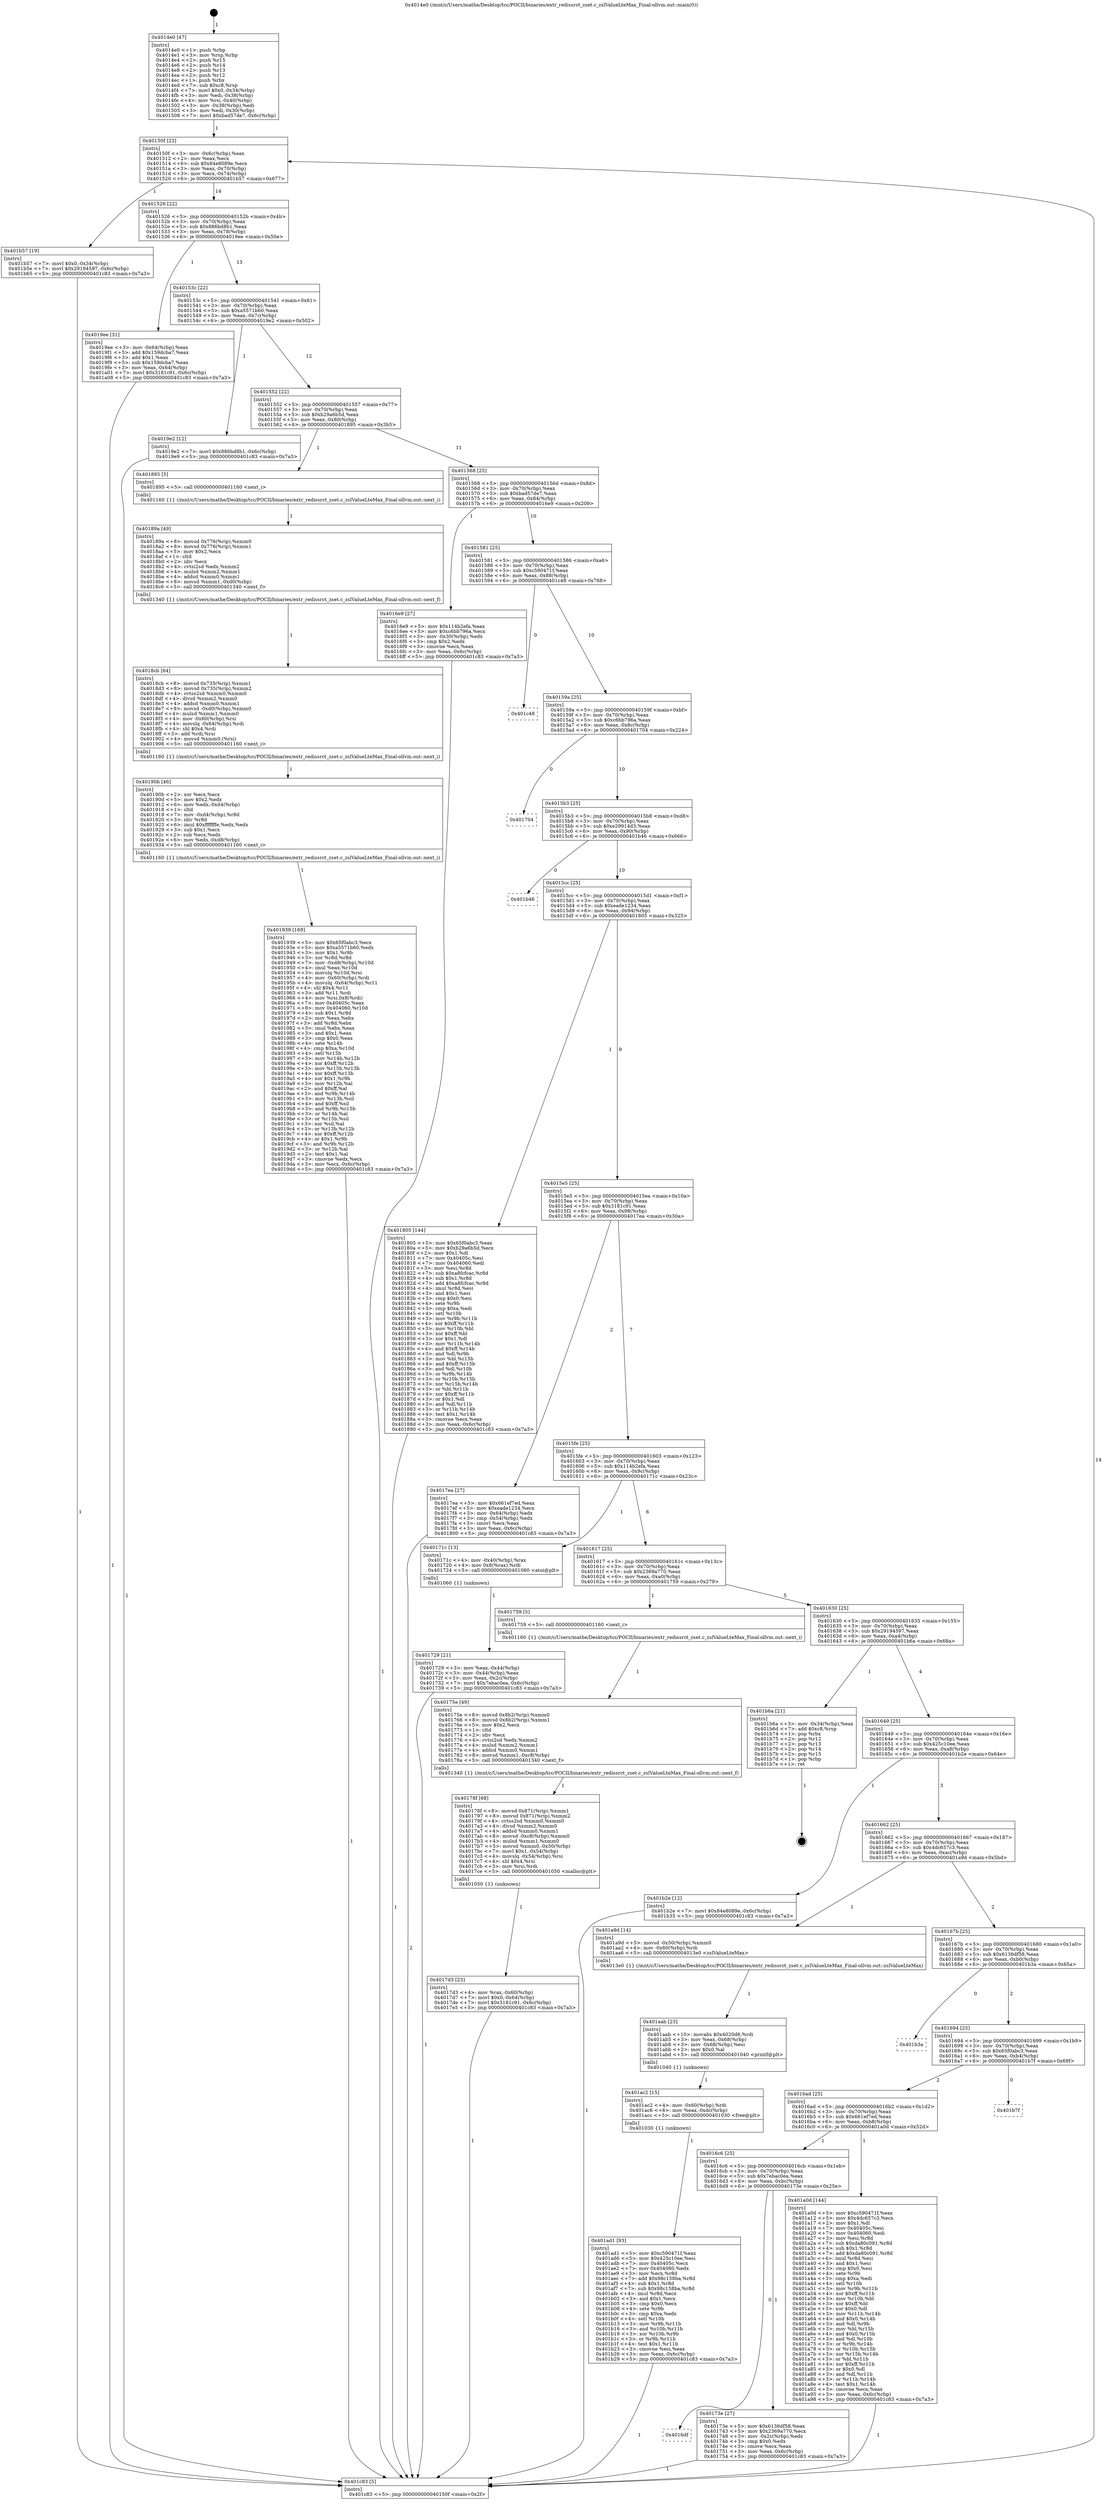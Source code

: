 digraph "0x4014e0" {
  label = "0x4014e0 (/mnt/c/Users/mathe/Desktop/tcc/POCII/binaries/extr_redissrct_zset.c_zslValueLteMax_Final-ollvm.out::main(0))"
  labelloc = "t"
  node[shape=record]

  Entry [label="",width=0.3,height=0.3,shape=circle,fillcolor=black,style=filled]
  "0x40150f" [label="{
     0x40150f [23]\l
     | [instrs]\l
     &nbsp;&nbsp;0x40150f \<+3\>: mov -0x6c(%rbp),%eax\l
     &nbsp;&nbsp;0x401512 \<+2\>: mov %eax,%ecx\l
     &nbsp;&nbsp;0x401514 \<+6\>: sub $0x84e8089e,%ecx\l
     &nbsp;&nbsp;0x40151a \<+3\>: mov %eax,-0x70(%rbp)\l
     &nbsp;&nbsp;0x40151d \<+3\>: mov %ecx,-0x74(%rbp)\l
     &nbsp;&nbsp;0x401520 \<+6\>: je 0000000000401b57 \<main+0x677\>\l
  }"]
  "0x401b57" [label="{
     0x401b57 [19]\l
     | [instrs]\l
     &nbsp;&nbsp;0x401b57 \<+7\>: movl $0x0,-0x34(%rbp)\l
     &nbsp;&nbsp;0x401b5e \<+7\>: movl $0x29194597,-0x6c(%rbp)\l
     &nbsp;&nbsp;0x401b65 \<+5\>: jmp 0000000000401c83 \<main+0x7a3\>\l
  }"]
  "0x401526" [label="{
     0x401526 [22]\l
     | [instrs]\l
     &nbsp;&nbsp;0x401526 \<+5\>: jmp 000000000040152b \<main+0x4b\>\l
     &nbsp;&nbsp;0x40152b \<+3\>: mov -0x70(%rbp),%eax\l
     &nbsp;&nbsp;0x40152e \<+5\>: sub $0x886bd8b1,%eax\l
     &nbsp;&nbsp;0x401533 \<+3\>: mov %eax,-0x78(%rbp)\l
     &nbsp;&nbsp;0x401536 \<+6\>: je 00000000004019ee \<main+0x50e\>\l
  }"]
  Exit [label="",width=0.3,height=0.3,shape=circle,fillcolor=black,style=filled,peripheries=2]
  "0x4019ee" [label="{
     0x4019ee [31]\l
     | [instrs]\l
     &nbsp;&nbsp;0x4019ee \<+3\>: mov -0x64(%rbp),%eax\l
     &nbsp;&nbsp;0x4019f1 \<+5\>: add $0x159dcba7,%eax\l
     &nbsp;&nbsp;0x4019f6 \<+3\>: add $0x1,%eax\l
     &nbsp;&nbsp;0x4019f9 \<+5\>: sub $0x159dcba7,%eax\l
     &nbsp;&nbsp;0x4019fe \<+3\>: mov %eax,-0x64(%rbp)\l
     &nbsp;&nbsp;0x401a01 \<+7\>: movl $0x3181c91,-0x6c(%rbp)\l
     &nbsp;&nbsp;0x401a08 \<+5\>: jmp 0000000000401c83 \<main+0x7a3\>\l
  }"]
  "0x40153c" [label="{
     0x40153c [22]\l
     | [instrs]\l
     &nbsp;&nbsp;0x40153c \<+5\>: jmp 0000000000401541 \<main+0x61\>\l
     &nbsp;&nbsp;0x401541 \<+3\>: mov -0x70(%rbp),%eax\l
     &nbsp;&nbsp;0x401544 \<+5\>: sub $0xa5571b60,%eax\l
     &nbsp;&nbsp;0x401549 \<+3\>: mov %eax,-0x7c(%rbp)\l
     &nbsp;&nbsp;0x40154c \<+6\>: je 00000000004019e2 \<main+0x502\>\l
  }"]
  "0x401ad1" [label="{
     0x401ad1 [93]\l
     | [instrs]\l
     &nbsp;&nbsp;0x401ad1 \<+5\>: mov $0xc590471f,%eax\l
     &nbsp;&nbsp;0x401ad6 \<+5\>: mov $0x425c10ee,%esi\l
     &nbsp;&nbsp;0x401adb \<+7\>: mov 0x40405c,%ecx\l
     &nbsp;&nbsp;0x401ae2 \<+7\>: mov 0x404060,%edx\l
     &nbsp;&nbsp;0x401ae9 \<+3\>: mov %ecx,%r8d\l
     &nbsp;&nbsp;0x401aec \<+7\>: add $0x98c158ba,%r8d\l
     &nbsp;&nbsp;0x401af3 \<+4\>: sub $0x1,%r8d\l
     &nbsp;&nbsp;0x401af7 \<+7\>: sub $0x98c158ba,%r8d\l
     &nbsp;&nbsp;0x401afe \<+4\>: imul %r8d,%ecx\l
     &nbsp;&nbsp;0x401b02 \<+3\>: and $0x1,%ecx\l
     &nbsp;&nbsp;0x401b05 \<+3\>: cmp $0x0,%ecx\l
     &nbsp;&nbsp;0x401b08 \<+4\>: sete %r9b\l
     &nbsp;&nbsp;0x401b0c \<+3\>: cmp $0xa,%edx\l
     &nbsp;&nbsp;0x401b0f \<+4\>: setl %r10b\l
     &nbsp;&nbsp;0x401b13 \<+3\>: mov %r9b,%r11b\l
     &nbsp;&nbsp;0x401b16 \<+3\>: and %r10b,%r11b\l
     &nbsp;&nbsp;0x401b19 \<+3\>: xor %r10b,%r9b\l
     &nbsp;&nbsp;0x401b1c \<+3\>: or %r9b,%r11b\l
     &nbsp;&nbsp;0x401b1f \<+4\>: test $0x1,%r11b\l
     &nbsp;&nbsp;0x401b23 \<+3\>: cmovne %esi,%eax\l
     &nbsp;&nbsp;0x401b26 \<+3\>: mov %eax,-0x6c(%rbp)\l
     &nbsp;&nbsp;0x401b29 \<+5\>: jmp 0000000000401c83 \<main+0x7a3\>\l
  }"]
  "0x4019e2" [label="{
     0x4019e2 [12]\l
     | [instrs]\l
     &nbsp;&nbsp;0x4019e2 \<+7\>: movl $0x886bd8b1,-0x6c(%rbp)\l
     &nbsp;&nbsp;0x4019e9 \<+5\>: jmp 0000000000401c83 \<main+0x7a3\>\l
  }"]
  "0x401552" [label="{
     0x401552 [22]\l
     | [instrs]\l
     &nbsp;&nbsp;0x401552 \<+5\>: jmp 0000000000401557 \<main+0x77\>\l
     &nbsp;&nbsp;0x401557 \<+3\>: mov -0x70(%rbp),%eax\l
     &nbsp;&nbsp;0x40155a \<+5\>: sub $0xb29a6b5d,%eax\l
     &nbsp;&nbsp;0x40155f \<+3\>: mov %eax,-0x80(%rbp)\l
     &nbsp;&nbsp;0x401562 \<+6\>: je 0000000000401895 \<main+0x3b5\>\l
  }"]
  "0x401ac2" [label="{
     0x401ac2 [15]\l
     | [instrs]\l
     &nbsp;&nbsp;0x401ac2 \<+4\>: mov -0x60(%rbp),%rdi\l
     &nbsp;&nbsp;0x401ac6 \<+6\>: mov %eax,-0xdc(%rbp)\l
     &nbsp;&nbsp;0x401acc \<+5\>: call 0000000000401030 \<free@plt\>\l
     | [calls]\l
     &nbsp;&nbsp;0x401030 \{1\} (unknown)\l
  }"]
  "0x401895" [label="{
     0x401895 [5]\l
     | [instrs]\l
     &nbsp;&nbsp;0x401895 \<+5\>: call 0000000000401160 \<next_i\>\l
     | [calls]\l
     &nbsp;&nbsp;0x401160 \{1\} (/mnt/c/Users/mathe/Desktop/tcc/POCII/binaries/extr_redissrct_zset.c_zslValueLteMax_Final-ollvm.out::next_i)\l
  }"]
  "0x401568" [label="{
     0x401568 [25]\l
     | [instrs]\l
     &nbsp;&nbsp;0x401568 \<+5\>: jmp 000000000040156d \<main+0x8d\>\l
     &nbsp;&nbsp;0x40156d \<+3\>: mov -0x70(%rbp),%eax\l
     &nbsp;&nbsp;0x401570 \<+5\>: sub $0xbad57de7,%eax\l
     &nbsp;&nbsp;0x401575 \<+6\>: mov %eax,-0x84(%rbp)\l
     &nbsp;&nbsp;0x40157b \<+6\>: je 00000000004016e9 \<main+0x209\>\l
  }"]
  "0x401aab" [label="{
     0x401aab [23]\l
     | [instrs]\l
     &nbsp;&nbsp;0x401aab \<+10\>: movabs $0x4020d6,%rdi\l
     &nbsp;&nbsp;0x401ab5 \<+3\>: mov %eax,-0x68(%rbp)\l
     &nbsp;&nbsp;0x401ab8 \<+3\>: mov -0x68(%rbp),%esi\l
     &nbsp;&nbsp;0x401abb \<+2\>: mov $0x0,%al\l
     &nbsp;&nbsp;0x401abd \<+5\>: call 0000000000401040 \<printf@plt\>\l
     | [calls]\l
     &nbsp;&nbsp;0x401040 \{1\} (unknown)\l
  }"]
  "0x4016e9" [label="{
     0x4016e9 [27]\l
     | [instrs]\l
     &nbsp;&nbsp;0x4016e9 \<+5\>: mov $0x114b2efa,%eax\l
     &nbsp;&nbsp;0x4016ee \<+5\>: mov $0xc6bb796a,%ecx\l
     &nbsp;&nbsp;0x4016f3 \<+3\>: mov -0x30(%rbp),%edx\l
     &nbsp;&nbsp;0x4016f6 \<+3\>: cmp $0x2,%edx\l
     &nbsp;&nbsp;0x4016f9 \<+3\>: cmovne %ecx,%eax\l
     &nbsp;&nbsp;0x4016fc \<+3\>: mov %eax,-0x6c(%rbp)\l
     &nbsp;&nbsp;0x4016ff \<+5\>: jmp 0000000000401c83 \<main+0x7a3\>\l
  }"]
  "0x401581" [label="{
     0x401581 [25]\l
     | [instrs]\l
     &nbsp;&nbsp;0x401581 \<+5\>: jmp 0000000000401586 \<main+0xa6\>\l
     &nbsp;&nbsp;0x401586 \<+3\>: mov -0x70(%rbp),%eax\l
     &nbsp;&nbsp;0x401589 \<+5\>: sub $0xc590471f,%eax\l
     &nbsp;&nbsp;0x40158e \<+6\>: mov %eax,-0x88(%rbp)\l
     &nbsp;&nbsp;0x401594 \<+6\>: je 0000000000401c48 \<main+0x768\>\l
  }"]
  "0x401c83" [label="{
     0x401c83 [5]\l
     | [instrs]\l
     &nbsp;&nbsp;0x401c83 \<+5\>: jmp 000000000040150f \<main+0x2f\>\l
  }"]
  "0x4014e0" [label="{
     0x4014e0 [47]\l
     | [instrs]\l
     &nbsp;&nbsp;0x4014e0 \<+1\>: push %rbp\l
     &nbsp;&nbsp;0x4014e1 \<+3\>: mov %rsp,%rbp\l
     &nbsp;&nbsp;0x4014e4 \<+2\>: push %r15\l
     &nbsp;&nbsp;0x4014e6 \<+2\>: push %r14\l
     &nbsp;&nbsp;0x4014e8 \<+2\>: push %r13\l
     &nbsp;&nbsp;0x4014ea \<+2\>: push %r12\l
     &nbsp;&nbsp;0x4014ec \<+1\>: push %rbx\l
     &nbsp;&nbsp;0x4014ed \<+7\>: sub $0xc8,%rsp\l
     &nbsp;&nbsp;0x4014f4 \<+7\>: movl $0x0,-0x34(%rbp)\l
     &nbsp;&nbsp;0x4014fb \<+3\>: mov %edi,-0x38(%rbp)\l
     &nbsp;&nbsp;0x4014fe \<+4\>: mov %rsi,-0x40(%rbp)\l
     &nbsp;&nbsp;0x401502 \<+3\>: mov -0x38(%rbp),%edi\l
     &nbsp;&nbsp;0x401505 \<+3\>: mov %edi,-0x30(%rbp)\l
     &nbsp;&nbsp;0x401508 \<+7\>: movl $0xbad57de7,-0x6c(%rbp)\l
  }"]
  "0x401939" [label="{
     0x401939 [169]\l
     | [instrs]\l
     &nbsp;&nbsp;0x401939 \<+5\>: mov $0x65f0abc3,%ecx\l
     &nbsp;&nbsp;0x40193e \<+5\>: mov $0xa5571b60,%edx\l
     &nbsp;&nbsp;0x401943 \<+3\>: mov $0x1,%r9b\l
     &nbsp;&nbsp;0x401946 \<+3\>: xor %r8d,%r8d\l
     &nbsp;&nbsp;0x401949 \<+7\>: mov -0xd8(%rbp),%r10d\l
     &nbsp;&nbsp;0x401950 \<+4\>: imul %eax,%r10d\l
     &nbsp;&nbsp;0x401954 \<+3\>: movslq %r10d,%rsi\l
     &nbsp;&nbsp;0x401957 \<+4\>: mov -0x60(%rbp),%rdi\l
     &nbsp;&nbsp;0x40195b \<+4\>: movslq -0x64(%rbp),%r11\l
     &nbsp;&nbsp;0x40195f \<+4\>: shl $0x4,%r11\l
     &nbsp;&nbsp;0x401963 \<+3\>: add %r11,%rdi\l
     &nbsp;&nbsp;0x401966 \<+4\>: mov %rsi,0x8(%rdi)\l
     &nbsp;&nbsp;0x40196a \<+7\>: mov 0x40405c,%eax\l
     &nbsp;&nbsp;0x401971 \<+8\>: mov 0x404060,%r10d\l
     &nbsp;&nbsp;0x401979 \<+4\>: sub $0x1,%r8d\l
     &nbsp;&nbsp;0x40197d \<+2\>: mov %eax,%ebx\l
     &nbsp;&nbsp;0x40197f \<+3\>: add %r8d,%ebx\l
     &nbsp;&nbsp;0x401982 \<+3\>: imul %ebx,%eax\l
     &nbsp;&nbsp;0x401985 \<+3\>: and $0x1,%eax\l
     &nbsp;&nbsp;0x401988 \<+3\>: cmp $0x0,%eax\l
     &nbsp;&nbsp;0x40198b \<+4\>: sete %r14b\l
     &nbsp;&nbsp;0x40198f \<+4\>: cmp $0xa,%r10d\l
     &nbsp;&nbsp;0x401993 \<+4\>: setl %r15b\l
     &nbsp;&nbsp;0x401997 \<+3\>: mov %r14b,%r12b\l
     &nbsp;&nbsp;0x40199a \<+4\>: xor $0xff,%r12b\l
     &nbsp;&nbsp;0x40199e \<+3\>: mov %r15b,%r13b\l
     &nbsp;&nbsp;0x4019a1 \<+4\>: xor $0xff,%r13b\l
     &nbsp;&nbsp;0x4019a5 \<+4\>: xor $0x1,%r9b\l
     &nbsp;&nbsp;0x4019a9 \<+3\>: mov %r12b,%al\l
     &nbsp;&nbsp;0x4019ac \<+2\>: and $0xff,%al\l
     &nbsp;&nbsp;0x4019ae \<+3\>: and %r9b,%r14b\l
     &nbsp;&nbsp;0x4019b1 \<+3\>: mov %r13b,%sil\l
     &nbsp;&nbsp;0x4019b4 \<+4\>: and $0xff,%sil\l
     &nbsp;&nbsp;0x4019b8 \<+3\>: and %r9b,%r15b\l
     &nbsp;&nbsp;0x4019bb \<+3\>: or %r14b,%al\l
     &nbsp;&nbsp;0x4019be \<+3\>: or %r15b,%sil\l
     &nbsp;&nbsp;0x4019c1 \<+3\>: xor %sil,%al\l
     &nbsp;&nbsp;0x4019c4 \<+3\>: or %r13b,%r12b\l
     &nbsp;&nbsp;0x4019c7 \<+4\>: xor $0xff,%r12b\l
     &nbsp;&nbsp;0x4019cb \<+4\>: or $0x1,%r9b\l
     &nbsp;&nbsp;0x4019cf \<+3\>: and %r9b,%r12b\l
     &nbsp;&nbsp;0x4019d2 \<+3\>: or %r12b,%al\l
     &nbsp;&nbsp;0x4019d5 \<+2\>: test $0x1,%al\l
     &nbsp;&nbsp;0x4019d7 \<+3\>: cmovne %edx,%ecx\l
     &nbsp;&nbsp;0x4019da \<+3\>: mov %ecx,-0x6c(%rbp)\l
     &nbsp;&nbsp;0x4019dd \<+5\>: jmp 0000000000401c83 \<main+0x7a3\>\l
  }"]
  "0x401c48" [label="{
     0x401c48\l
  }", style=dashed]
  "0x40159a" [label="{
     0x40159a [25]\l
     | [instrs]\l
     &nbsp;&nbsp;0x40159a \<+5\>: jmp 000000000040159f \<main+0xbf\>\l
     &nbsp;&nbsp;0x40159f \<+3\>: mov -0x70(%rbp),%eax\l
     &nbsp;&nbsp;0x4015a2 \<+5\>: sub $0xc6bb796a,%eax\l
     &nbsp;&nbsp;0x4015a7 \<+6\>: mov %eax,-0x8c(%rbp)\l
     &nbsp;&nbsp;0x4015ad \<+6\>: je 0000000000401704 \<main+0x224\>\l
  }"]
  "0x40190b" [label="{
     0x40190b [46]\l
     | [instrs]\l
     &nbsp;&nbsp;0x40190b \<+2\>: xor %ecx,%ecx\l
     &nbsp;&nbsp;0x40190d \<+5\>: mov $0x2,%edx\l
     &nbsp;&nbsp;0x401912 \<+6\>: mov %edx,-0xd4(%rbp)\l
     &nbsp;&nbsp;0x401918 \<+1\>: cltd\l
     &nbsp;&nbsp;0x401919 \<+7\>: mov -0xd4(%rbp),%r8d\l
     &nbsp;&nbsp;0x401920 \<+3\>: idiv %r8d\l
     &nbsp;&nbsp;0x401923 \<+6\>: imul $0xfffffffe,%edx,%edx\l
     &nbsp;&nbsp;0x401929 \<+3\>: sub $0x1,%ecx\l
     &nbsp;&nbsp;0x40192c \<+2\>: sub %ecx,%edx\l
     &nbsp;&nbsp;0x40192e \<+6\>: mov %edx,-0xd8(%rbp)\l
     &nbsp;&nbsp;0x401934 \<+5\>: call 0000000000401160 \<next_i\>\l
     | [calls]\l
     &nbsp;&nbsp;0x401160 \{1\} (/mnt/c/Users/mathe/Desktop/tcc/POCII/binaries/extr_redissrct_zset.c_zslValueLteMax_Final-ollvm.out::next_i)\l
  }"]
  "0x401704" [label="{
     0x401704\l
  }", style=dashed]
  "0x4015b3" [label="{
     0x4015b3 [25]\l
     | [instrs]\l
     &nbsp;&nbsp;0x4015b3 \<+5\>: jmp 00000000004015b8 \<main+0xd8\>\l
     &nbsp;&nbsp;0x4015b8 \<+3\>: mov -0x70(%rbp),%eax\l
     &nbsp;&nbsp;0x4015bb \<+5\>: sub $0xe29914d3,%eax\l
     &nbsp;&nbsp;0x4015c0 \<+6\>: mov %eax,-0x90(%rbp)\l
     &nbsp;&nbsp;0x4015c6 \<+6\>: je 0000000000401b46 \<main+0x666\>\l
  }"]
  "0x4018cb" [label="{
     0x4018cb [64]\l
     | [instrs]\l
     &nbsp;&nbsp;0x4018cb \<+8\>: movsd 0x735(%rip),%xmm1\l
     &nbsp;&nbsp;0x4018d3 \<+8\>: movsd 0x735(%rip),%xmm2\l
     &nbsp;&nbsp;0x4018db \<+4\>: cvtss2sd %xmm0,%xmm0\l
     &nbsp;&nbsp;0x4018df \<+4\>: divsd %xmm2,%xmm0\l
     &nbsp;&nbsp;0x4018e3 \<+4\>: addsd %xmm0,%xmm1\l
     &nbsp;&nbsp;0x4018e7 \<+8\>: movsd -0xd0(%rbp),%xmm0\l
     &nbsp;&nbsp;0x4018ef \<+4\>: mulsd %xmm1,%xmm0\l
     &nbsp;&nbsp;0x4018f3 \<+4\>: mov -0x60(%rbp),%rsi\l
     &nbsp;&nbsp;0x4018f7 \<+4\>: movslq -0x64(%rbp),%rdi\l
     &nbsp;&nbsp;0x4018fb \<+4\>: shl $0x4,%rdi\l
     &nbsp;&nbsp;0x4018ff \<+3\>: add %rdi,%rsi\l
     &nbsp;&nbsp;0x401902 \<+4\>: movsd %xmm0,(%rsi)\l
     &nbsp;&nbsp;0x401906 \<+5\>: call 0000000000401160 \<next_i\>\l
     | [calls]\l
     &nbsp;&nbsp;0x401160 \{1\} (/mnt/c/Users/mathe/Desktop/tcc/POCII/binaries/extr_redissrct_zset.c_zslValueLteMax_Final-ollvm.out::next_i)\l
  }"]
  "0x401b46" [label="{
     0x401b46\l
  }", style=dashed]
  "0x4015cc" [label="{
     0x4015cc [25]\l
     | [instrs]\l
     &nbsp;&nbsp;0x4015cc \<+5\>: jmp 00000000004015d1 \<main+0xf1\>\l
     &nbsp;&nbsp;0x4015d1 \<+3\>: mov -0x70(%rbp),%eax\l
     &nbsp;&nbsp;0x4015d4 \<+5\>: sub $0xeade1234,%eax\l
     &nbsp;&nbsp;0x4015d9 \<+6\>: mov %eax,-0x94(%rbp)\l
     &nbsp;&nbsp;0x4015df \<+6\>: je 0000000000401805 \<main+0x325\>\l
  }"]
  "0x40189a" [label="{
     0x40189a [49]\l
     | [instrs]\l
     &nbsp;&nbsp;0x40189a \<+8\>: movsd 0x776(%rip),%xmm0\l
     &nbsp;&nbsp;0x4018a2 \<+8\>: movsd 0x776(%rip),%xmm1\l
     &nbsp;&nbsp;0x4018aa \<+5\>: mov $0x2,%ecx\l
     &nbsp;&nbsp;0x4018af \<+1\>: cltd\l
     &nbsp;&nbsp;0x4018b0 \<+2\>: idiv %ecx\l
     &nbsp;&nbsp;0x4018b2 \<+4\>: cvtsi2sd %edx,%xmm2\l
     &nbsp;&nbsp;0x4018b6 \<+4\>: mulsd %xmm2,%xmm1\l
     &nbsp;&nbsp;0x4018ba \<+4\>: addsd %xmm0,%xmm1\l
     &nbsp;&nbsp;0x4018be \<+8\>: movsd %xmm1,-0xd0(%rbp)\l
     &nbsp;&nbsp;0x4018c6 \<+5\>: call 0000000000401340 \<next_f\>\l
     | [calls]\l
     &nbsp;&nbsp;0x401340 \{1\} (/mnt/c/Users/mathe/Desktop/tcc/POCII/binaries/extr_redissrct_zset.c_zslValueLteMax_Final-ollvm.out::next_f)\l
  }"]
  "0x401805" [label="{
     0x401805 [144]\l
     | [instrs]\l
     &nbsp;&nbsp;0x401805 \<+5\>: mov $0x65f0abc3,%eax\l
     &nbsp;&nbsp;0x40180a \<+5\>: mov $0xb29a6b5d,%ecx\l
     &nbsp;&nbsp;0x40180f \<+2\>: mov $0x1,%dl\l
     &nbsp;&nbsp;0x401811 \<+7\>: mov 0x40405c,%esi\l
     &nbsp;&nbsp;0x401818 \<+7\>: mov 0x404060,%edi\l
     &nbsp;&nbsp;0x40181f \<+3\>: mov %esi,%r8d\l
     &nbsp;&nbsp;0x401822 \<+7\>: sub $0xa8fcfcac,%r8d\l
     &nbsp;&nbsp;0x401829 \<+4\>: sub $0x1,%r8d\l
     &nbsp;&nbsp;0x40182d \<+7\>: add $0xa8fcfcac,%r8d\l
     &nbsp;&nbsp;0x401834 \<+4\>: imul %r8d,%esi\l
     &nbsp;&nbsp;0x401838 \<+3\>: and $0x1,%esi\l
     &nbsp;&nbsp;0x40183b \<+3\>: cmp $0x0,%esi\l
     &nbsp;&nbsp;0x40183e \<+4\>: sete %r9b\l
     &nbsp;&nbsp;0x401842 \<+3\>: cmp $0xa,%edi\l
     &nbsp;&nbsp;0x401845 \<+4\>: setl %r10b\l
     &nbsp;&nbsp;0x401849 \<+3\>: mov %r9b,%r11b\l
     &nbsp;&nbsp;0x40184c \<+4\>: xor $0xff,%r11b\l
     &nbsp;&nbsp;0x401850 \<+3\>: mov %r10b,%bl\l
     &nbsp;&nbsp;0x401853 \<+3\>: xor $0xff,%bl\l
     &nbsp;&nbsp;0x401856 \<+3\>: xor $0x1,%dl\l
     &nbsp;&nbsp;0x401859 \<+3\>: mov %r11b,%r14b\l
     &nbsp;&nbsp;0x40185c \<+4\>: and $0xff,%r14b\l
     &nbsp;&nbsp;0x401860 \<+3\>: and %dl,%r9b\l
     &nbsp;&nbsp;0x401863 \<+3\>: mov %bl,%r15b\l
     &nbsp;&nbsp;0x401866 \<+4\>: and $0xff,%r15b\l
     &nbsp;&nbsp;0x40186a \<+3\>: and %dl,%r10b\l
     &nbsp;&nbsp;0x40186d \<+3\>: or %r9b,%r14b\l
     &nbsp;&nbsp;0x401870 \<+3\>: or %r10b,%r15b\l
     &nbsp;&nbsp;0x401873 \<+3\>: xor %r15b,%r14b\l
     &nbsp;&nbsp;0x401876 \<+3\>: or %bl,%r11b\l
     &nbsp;&nbsp;0x401879 \<+4\>: xor $0xff,%r11b\l
     &nbsp;&nbsp;0x40187d \<+3\>: or $0x1,%dl\l
     &nbsp;&nbsp;0x401880 \<+3\>: and %dl,%r11b\l
     &nbsp;&nbsp;0x401883 \<+3\>: or %r11b,%r14b\l
     &nbsp;&nbsp;0x401886 \<+4\>: test $0x1,%r14b\l
     &nbsp;&nbsp;0x40188a \<+3\>: cmovne %ecx,%eax\l
     &nbsp;&nbsp;0x40188d \<+3\>: mov %eax,-0x6c(%rbp)\l
     &nbsp;&nbsp;0x401890 \<+5\>: jmp 0000000000401c83 \<main+0x7a3\>\l
  }"]
  "0x4015e5" [label="{
     0x4015e5 [25]\l
     | [instrs]\l
     &nbsp;&nbsp;0x4015e5 \<+5\>: jmp 00000000004015ea \<main+0x10a\>\l
     &nbsp;&nbsp;0x4015ea \<+3\>: mov -0x70(%rbp),%eax\l
     &nbsp;&nbsp;0x4015ed \<+5\>: sub $0x3181c91,%eax\l
     &nbsp;&nbsp;0x4015f2 \<+6\>: mov %eax,-0x98(%rbp)\l
     &nbsp;&nbsp;0x4015f8 \<+6\>: je 00000000004017ea \<main+0x30a\>\l
  }"]
  "0x4017d3" [label="{
     0x4017d3 [23]\l
     | [instrs]\l
     &nbsp;&nbsp;0x4017d3 \<+4\>: mov %rax,-0x60(%rbp)\l
     &nbsp;&nbsp;0x4017d7 \<+7\>: movl $0x0,-0x64(%rbp)\l
     &nbsp;&nbsp;0x4017de \<+7\>: movl $0x3181c91,-0x6c(%rbp)\l
     &nbsp;&nbsp;0x4017e5 \<+5\>: jmp 0000000000401c83 \<main+0x7a3\>\l
  }"]
  "0x4017ea" [label="{
     0x4017ea [27]\l
     | [instrs]\l
     &nbsp;&nbsp;0x4017ea \<+5\>: mov $0x661ef7ed,%eax\l
     &nbsp;&nbsp;0x4017ef \<+5\>: mov $0xeade1234,%ecx\l
     &nbsp;&nbsp;0x4017f4 \<+3\>: mov -0x64(%rbp),%edx\l
     &nbsp;&nbsp;0x4017f7 \<+3\>: cmp -0x54(%rbp),%edx\l
     &nbsp;&nbsp;0x4017fa \<+3\>: cmovl %ecx,%eax\l
     &nbsp;&nbsp;0x4017fd \<+3\>: mov %eax,-0x6c(%rbp)\l
     &nbsp;&nbsp;0x401800 \<+5\>: jmp 0000000000401c83 \<main+0x7a3\>\l
  }"]
  "0x4015fe" [label="{
     0x4015fe [25]\l
     | [instrs]\l
     &nbsp;&nbsp;0x4015fe \<+5\>: jmp 0000000000401603 \<main+0x123\>\l
     &nbsp;&nbsp;0x401603 \<+3\>: mov -0x70(%rbp),%eax\l
     &nbsp;&nbsp;0x401606 \<+5\>: sub $0x114b2efa,%eax\l
     &nbsp;&nbsp;0x40160b \<+6\>: mov %eax,-0x9c(%rbp)\l
     &nbsp;&nbsp;0x401611 \<+6\>: je 000000000040171c \<main+0x23c\>\l
  }"]
  "0x40178f" [label="{
     0x40178f [68]\l
     | [instrs]\l
     &nbsp;&nbsp;0x40178f \<+8\>: movsd 0x871(%rip),%xmm1\l
     &nbsp;&nbsp;0x401797 \<+8\>: movsd 0x871(%rip),%xmm2\l
     &nbsp;&nbsp;0x40179f \<+4\>: cvtss2sd %xmm0,%xmm0\l
     &nbsp;&nbsp;0x4017a3 \<+4\>: divsd %xmm2,%xmm0\l
     &nbsp;&nbsp;0x4017a7 \<+4\>: addsd %xmm0,%xmm1\l
     &nbsp;&nbsp;0x4017ab \<+8\>: movsd -0xc8(%rbp),%xmm0\l
     &nbsp;&nbsp;0x4017b3 \<+4\>: mulsd %xmm1,%xmm0\l
     &nbsp;&nbsp;0x4017b7 \<+5\>: movsd %xmm0,-0x50(%rbp)\l
     &nbsp;&nbsp;0x4017bc \<+7\>: movl $0x1,-0x54(%rbp)\l
     &nbsp;&nbsp;0x4017c3 \<+4\>: movslq -0x54(%rbp),%rsi\l
     &nbsp;&nbsp;0x4017c7 \<+4\>: shl $0x4,%rsi\l
     &nbsp;&nbsp;0x4017cb \<+3\>: mov %rsi,%rdi\l
     &nbsp;&nbsp;0x4017ce \<+5\>: call 0000000000401050 \<malloc@plt\>\l
     | [calls]\l
     &nbsp;&nbsp;0x401050 \{1\} (unknown)\l
  }"]
  "0x40171c" [label="{
     0x40171c [13]\l
     | [instrs]\l
     &nbsp;&nbsp;0x40171c \<+4\>: mov -0x40(%rbp),%rax\l
     &nbsp;&nbsp;0x401720 \<+4\>: mov 0x8(%rax),%rdi\l
     &nbsp;&nbsp;0x401724 \<+5\>: call 0000000000401060 \<atoi@plt\>\l
     | [calls]\l
     &nbsp;&nbsp;0x401060 \{1\} (unknown)\l
  }"]
  "0x401617" [label="{
     0x401617 [25]\l
     | [instrs]\l
     &nbsp;&nbsp;0x401617 \<+5\>: jmp 000000000040161c \<main+0x13c\>\l
     &nbsp;&nbsp;0x40161c \<+3\>: mov -0x70(%rbp),%eax\l
     &nbsp;&nbsp;0x40161f \<+5\>: sub $0x2369a770,%eax\l
     &nbsp;&nbsp;0x401624 \<+6\>: mov %eax,-0xa0(%rbp)\l
     &nbsp;&nbsp;0x40162a \<+6\>: je 0000000000401759 \<main+0x279\>\l
  }"]
  "0x401729" [label="{
     0x401729 [21]\l
     | [instrs]\l
     &nbsp;&nbsp;0x401729 \<+3\>: mov %eax,-0x44(%rbp)\l
     &nbsp;&nbsp;0x40172c \<+3\>: mov -0x44(%rbp),%eax\l
     &nbsp;&nbsp;0x40172f \<+3\>: mov %eax,-0x2c(%rbp)\l
     &nbsp;&nbsp;0x401732 \<+7\>: movl $0x7ebac0ea,-0x6c(%rbp)\l
     &nbsp;&nbsp;0x401739 \<+5\>: jmp 0000000000401c83 \<main+0x7a3\>\l
  }"]
  "0x40175e" [label="{
     0x40175e [49]\l
     | [instrs]\l
     &nbsp;&nbsp;0x40175e \<+8\>: movsd 0x8b2(%rip),%xmm0\l
     &nbsp;&nbsp;0x401766 \<+8\>: movsd 0x8b2(%rip),%xmm1\l
     &nbsp;&nbsp;0x40176e \<+5\>: mov $0x2,%ecx\l
     &nbsp;&nbsp;0x401773 \<+1\>: cltd\l
     &nbsp;&nbsp;0x401774 \<+2\>: idiv %ecx\l
     &nbsp;&nbsp;0x401776 \<+4\>: cvtsi2sd %edx,%xmm2\l
     &nbsp;&nbsp;0x40177a \<+4\>: mulsd %xmm2,%xmm1\l
     &nbsp;&nbsp;0x40177e \<+4\>: addsd %xmm0,%xmm1\l
     &nbsp;&nbsp;0x401782 \<+8\>: movsd %xmm1,-0xc8(%rbp)\l
     &nbsp;&nbsp;0x40178a \<+5\>: call 0000000000401340 \<next_f\>\l
     | [calls]\l
     &nbsp;&nbsp;0x401340 \{1\} (/mnt/c/Users/mathe/Desktop/tcc/POCII/binaries/extr_redissrct_zset.c_zslValueLteMax_Final-ollvm.out::next_f)\l
  }"]
  "0x401759" [label="{
     0x401759 [5]\l
     | [instrs]\l
     &nbsp;&nbsp;0x401759 \<+5\>: call 0000000000401160 \<next_i\>\l
     | [calls]\l
     &nbsp;&nbsp;0x401160 \{1\} (/mnt/c/Users/mathe/Desktop/tcc/POCII/binaries/extr_redissrct_zset.c_zslValueLteMax_Final-ollvm.out::next_i)\l
  }"]
  "0x401630" [label="{
     0x401630 [25]\l
     | [instrs]\l
     &nbsp;&nbsp;0x401630 \<+5\>: jmp 0000000000401635 \<main+0x155\>\l
     &nbsp;&nbsp;0x401635 \<+3\>: mov -0x70(%rbp),%eax\l
     &nbsp;&nbsp;0x401638 \<+5\>: sub $0x29194597,%eax\l
     &nbsp;&nbsp;0x40163d \<+6\>: mov %eax,-0xa4(%rbp)\l
     &nbsp;&nbsp;0x401643 \<+6\>: je 0000000000401b6a \<main+0x68a\>\l
  }"]
  "0x4016df" [label="{
     0x4016df\l
  }", style=dashed]
  "0x401b6a" [label="{
     0x401b6a [21]\l
     | [instrs]\l
     &nbsp;&nbsp;0x401b6a \<+3\>: mov -0x34(%rbp),%eax\l
     &nbsp;&nbsp;0x401b6d \<+7\>: add $0xc8,%rsp\l
     &nbsp;&nbsp;0x401b74 \<+1\>: pop %rbx\l
     &nbsp;&nbsp;0x401b75 \<+2\>: pop %r12\l
     &nbsp;&nbsp;0x401b77 \<+2\>: pop %r13\l
     &nbsp;&nbsp;0x401b79 \<+2\>: pop %r14\l
     &nbsp;&nbsp;0x401b7b \<+2\>: pop %r15\l
     &nbsp;&nbsp;0x401b7d \<+1\>: pop %rbp\l
     &nbsp;&nbsp;0x401b7e \<+1\>: ret\l
  }"]
  "0x401649" [label="{
     0x401649 [25]\l
     | [instrs]\l
     &nbsp;&nbsp;0x401649 \<+5\>: jmp 000000000040164e \<main+0x16e\>\l
     &nbsp;&nbsp;0x40164e \<+3\>: mov -0x70(%rbp),%eax\l
     &nbsp;&nbsp;0x401651 \<+5\>: sub $0x425c10ee,%eax\l
     &nbsp;&nbsp;0x401656 \<+6\>: mov %eax,-0xa8(%rbp)\l
     &nbsp;&nbsp;0x40165c \<+6\>: je 0000000000401b2e \<main+0x64e\>\l
  }"]
  "0x40173e" [label="{
     0x40173e [27]\l
     | [instrs]\l
     &nbsp;&nbsp;0x40173e \<+5\>: mov $0x6136df58,%eax\l
     &nbsp;&nbsp;0x401743 \<+5\>: mov $0x2369a770,%ecx\l
     &nbsp;&nbsp;0x401748 \<+3\>: mov -0x2c(%rbp),%edx\l
     &nbsp;&nbsp;0x40174b \<+3\>: cmp $0x0,%edx\l
     &nbsp;&nbsp;0x40174e \<+3\>: cmove %ecx,%eax\l
     &nbsp;&nbsp;0x401751 \<+3\>: mov %eax,-0x6c(%rbp)\l
     &nbsp;&nbsp;0x401754 \<+5\>: jmp 0000000000401c83 \<main+0x7a3\>\l
  }"]
  "0x401b2e" [label="{
     0x401b2e [12]\l
     | [instrs]\l
     &nbsp;&nbsp;0x401b2e \<+7\>: movl $0x84e8089e,-0x6c(%rbp)\l
     &nbsp;&nbsp;0x401b35 \<+5\>: jmp 0000000000401c83 \<main+0x7a3\>\l
  }"]
  "0x401662" [label="{
     0x401662 [25]\l
     | [instrs]\l
     &nbsp;&nbsp;0x401662 \<+5\>: jmp 0000000000401667 \<main+0x187\>\l
     &nbsp;&nbsp;0x401667 \<+3\>: mov -0x70(%rbp),%eax\l
     &nbsp;&nbsp;0x40166a \<+5\>: sub $0x4dc657c3,%eax\l
     &nbsp;&nbsp;0x40166f \<+6\>: mov %eax,-0xac(%rbp)\l
     &nbsp;&nbsp;0x401675 \<+6\>: je 0000000000401a9d \<main+0x5bd\>\l
  }"]
  "0x4016c6" [label="{
     0x4016c6 [25]\l
     | [instrs]\l
     &nbsp;&nbsp;0x4016c6 \<+5\>: jmp 00000000004016cb \<main+0x1eb\>\l
     &nbsp;&nbsp;0x4016cb \<+3\>: mov -0x70(%rbp),%eax\l
     &nbsp;&nbsp;0x4016ce \<+5\>: sub $0x7ebac0ea,%eax\l
     &nbsp;&nbsp;0x4016d3 \<+6\>: mov %eax,-0xbc(%rbp)\l
     &nbsp;&nbsp;0x4016d9 \<+6\>: je 000000000040173e \<main+0x25e\>\l
  }"]
  "0x401a9d" [label="{
     0x401a9d [14]\l
     | [instrs]\l
     &nbsp;&nbsp;0x401a9d \<+5\>: movsd -0x50(%rbp),%xmm0\l
     &nbsp;&nbsp;0x401aa2 \<+4\>: mov -0x60(%rbp),%rdi\l
     &nbsp;&nbsp;0x401aa6 \<+5\>: call 00000000004013e0 \<zslValueLteMax\>\l
     | [calls]\l
     &nbsp;&nbsp;0x4013e0 \{1\} (/mnt/c/Users/mathe/Desktop/tcc/POCII/binaries/extr_redissrct_zset.c_zslValueLteMax_Final-ollvm.out::zslValueLteMax)\l
  }"]
  "0x40167b" [label="{
     0x40167b [25]\l
     | [instrs]\l
     &nbsp;&nbsp;0x40167b \<+5\>: jmp 0000000000401680 \<main+0x1a0\>\l
     &nbsp;&nbsp;0x401680 \<+3\>: mov -0x70(%rbp),%eax\l
     &nbsp;&nbsp;0x401683 \<+5\>: sub $0x6136df58,%eax\l
     &nbsp;&nbsp;0x401688 \<+6\>: mov %eax,-0xb0(%rbp)\l
     &nbsp;&nbsp;0x40168e \<+6\>: je 0000000000401b3a \<main+0x65a\>\l
  }"]
  "0x401a0d" [label="{
     0x401a0d [144]\l
     | [instrs]\l
     &nbsp;&nbsp;0x401a0d \<+5\>: mov $0xc590471f,%eax\l
     &nbsp;&nbsp;0x401a12 \<+5\>: mov $0x4dc657c3,%ecx\l
     &nbsp;&nbsp;0x401a17 \<+2\>: mov $0x1,%dl\l
     &nbsp;&nbsp;0x401a19 \<+7\>: mov 0x40405c,%esi\l
     &nbsp;&nbsp;0x401a20 \<+7\>: mov 0x404060,%edi\l
     &nbsp;&nbsp;0x401a27 \<+3\>: mov %esi,%r8d\l
     &nbsp;&nbsp;0x401a2a \<+7\>: sub $0xda80c091,%r8d\l
     &nbsp;&nbsp;0x401a31 \<+4\>: sub $0x1,%r8d\l
     &nbsp;&nbsp;0x401a35 \<+7\>: add $0xda80c091,%r8d\l
     &nbsp;&nbsp;0x401a3c \<+4\>: imul %r8d,%esi\l
     &nbsp;&nbsp;0x401a40 \<+3\>: and $0x1,%esi\l
     &nbsp;&nbsp;0x401a43 \<+3\>: cmp $0x0,%esi\l
     &nbsp;&nbsp;0x401a46 \<+4\>: sete %r9b\l
     &nbsp;&nbsp;0x401a4a \<+3\>: cmp $0xa,%edi\l
     &nbsp;&nbsp;0x401a4d \<+4\>: setl %r10b\l
     &nbsp;&nbsp;0x401a51 \<+3\>: mov %r9b,%r11b\l
     &nbsp;&nbsp;0x401a54 \<+4\>: xor $0xff,%r11b\l
     &nbsp;&nbsp;0x401a58 \<+3\>: mov %r10b,%bl\l
     &nbsp;&nbsp;0x401a5b \<+3\>: xor $0xff,%bl\l
     &nbsp;&nbsp;0x401a5e \<+3\>: xor $0x0,%dl\l
     &nbsp;&nbsp;0x401a61 \<+3\>: mov %r11b,%r14b\l
     &nbsp;&nbsp;0x401a64 \<+4\>: and $0x0,%r14b\l
     &nbsp;&nbsp;0x401a68 \<+3\>: and %dl,%r9b\l
     &nbsp;&nbsp;0x401a6b \<+3\>: mov %bl,%r15b\l
     &nbsp;&nbsp;0x401a6e \<+4\>: and $0x0,%r15b\l
     &nbsp;&nbsp;0x401a72 \<+3\>: and %dl,%r10b\l
     &nbsp;&nbsp;0x401a75 \<+3\>: or %r9b,%r14b\l
     &nbsp;&nbsp;0x401a78 \<+3\>: or %r10b,%r15b\l
     &nbsp;&nbsp;0x401a7b \<+3\>: xor %r15b,%r14b\l
     &nbsp;&nbsp;0x401a7e \<+3\>: or %bl,%r11b\l
     &nbsp;&nbsp;0x401a81 \<+4\>: xor $0xff,%r11b\l
     &nbsp;&nbsp;0x401a85 \<+3\>: or $0x0,%dl\l
     &nbsp;&nbsp;0x401a88 \<+3\>: and %dl,%r11b\l
     &nbsp;&nbsp;0x401a8b \<+3\>: or %r11b,%r14b\l
     &nbsp;&nbsp;0x401a8e \<+4\>: test $0x1,%r14b\l
     &nbsp;&nbsp;0x401a92 \<+3\>: cmovne %ecx,%eax\l
     &nbsp;&nbsp;0x401a95 \<+3\>: mov %eax,-0x6c(%rbp)\l
     &nbsp;&nbsp;0x401a98 \<+5\>: jmp 0000000000401c83 \<main+0x7a3\>\l
  }"]
  "0x401b3a" [label="{
     0x401b3a\l
  }", style=dashed]
  "0x401694" [label="{
     0x401694 [25]\l
     | [instrs]\l
     &nbsp;&nbsp;0x401694 \<+5\>: jmp 0000000000401699 \<main+0x1b9\>\l
     &nbsp;&nbsp;0x401699 \<+3\>: mov -0x70(%rbp),%eax\l
     &nbsp;&nbsp;0x40169c \<+5\>: sub $0x65f0abc3,%eax\l
     &nbsp;&nbsp;0x4016a1 \<+6\>: mov %eax,-0xb4(%rbp)\l
     &nbsp;&nbsp;0x4016a7 \<+6\>: je 0000000000401b7f \<main+0x69f\>\l
  }"]
  "0x4016ad" [label="{
     0x4016ad [25]\l
     | [instrs]\l
     &nbsp;&nbsp;0x4016ad \<+5\>: jmp 00000000004016b2 \<main+0x1d2\>\l
     &nbsp;&nbsp;0x4016b2 \<+3\>: mov -0x70(%rbp),%eax\l
     &nbsp;&nbsp;0x4016b5 \<+5\>: sub $0x661ef7ed,%eax\l
     &nbsp;&nbsp;0x4016ba \<+6\>: mov %eax,-0xb8(%rbp)\l
     &nbsp;&nbsp;0x4016c0 \<+6\>: je 0000000000401a0d \<main+0x52d\>\l
  }"]
  "0x401b7f" [label="{
     0x401b7f\l
  }", style=dashed]
  Entry -> "0x4014e0" [label=" 1"]
  "0x40150f" -> "0x401b57" [label=" 1"]
  "0x40150f" -> "0x401526" [label=" 14"]
  "0x401b6a" -> Exit [label=" 1"]
  "0x401526" -> "0x4019ee" [label=" 1"]
  "0x401526" -> "0x40153c" [label=" 13"]
  "0x401b57" -> "0x401c83" [label=" 1"]
  "0x40153c" -> "0x4019e2" [label=" 1"]
  "0x40153c" -> "0x401552" [label=" 12"]
  "0x401b2e" -> "0x401c83" [label=" 1"]
  "0x401552" -> "0x401895" [label=" 1"]
  "0x401552" -> "0x401568" [label=" 11"]
  "0x401ad1" -> "0x401c83" [label=" 1"]
  "0x401568" -> "0x4016e9" [label=" 1"]
  "0x401568" -> "0x401581" [label=" 10"]
  "0x4016e9" -> "0x401c83" [label=" 1"]
  "0x4014e0" -> "0x40150f" [label=" 1"]
  "0x401c83" -> "0x40150f" [label=" 14"]
  "0x401ac2" -> "0x401ad1" [label=" 1"]
  "0x401581" -> "0x401c48" [label=" 0"]
  "0x401581" -> "0x40159a" [label=" 10"]
  "0x401aab" -> "0x401ac2" [label=" 1"]
  "0x40159a" -> "0x401704" [label=" 0"]
  "0x40159a" -> "0x4015b3" [label=" 10"]
  "0x401a9d" -> "0x401aab" [label=" 1"]
  "0x4015b3" -> "0x401b46" [label=" 0"]
  "0x4015b3" -> "0x4015cc" [label=" 10"]
  "0x401a0d" -> "0x401c83" [label=" 1"]
  "0x4015cc" -> "0x401805" [label=" 1"]
  "0x4015cc" -> "0x4015e5" [label=" 9"]
  "0x4019ee" -> "0x401c83" [label=" 1"]
  "0x4015e5" -> "0x4017ea" [label=" 2"]
  "0x4015e5" -> "0x4015fe" [label=" 7"]
  "0x4019e2" -> "0x401c83" [label=" 1"]
  "0x4015fe" -> "0x40171c" [label=" 1"]
  "0x4015fe" -> "0x401617" [label=" 6"]
  "0x40171c" -> "0x401729" [label=" 1"]
  "0x401729" -> "0x401c83" [label=" 1"]
  "0x401939" -> "0x401c83" [label=" 1"]
  "0x401617" -> "0x401759" [label=" 1"]
  "0x401617" -> "0x401630" [label=" 5"]
  "0x40190b" -> "0x401939" [label=" 1"]
  "0x401630" -> "0x401b6a" [label=" 1"]
  "0x401630" -> "0x401649" [label=" 4"]
  "0x4018cb" -> "0x40190b" [label=" 1"]
  "0x401649" -> "0x401b2e" [label=" 1"]
  "0x401649" -> "0x401662" [label=" 3"]
  "0x40189a" -> "0x4018cb" [label=" 1"]
  "0x401662" -> "0x401a9d" [label=" 1"]
  "0x401662" -> "0x40167b" [label=" 2"]
  "0x401805" -> "0x401c83" [label=" 1"]
  "0x40167b" -> "0x401b3a" [label=" 0"]
  "0x40167b" -> "0x401694" [label=" 2"]
  "0x4017ea" -> "0x401c83" [label=" 2"]
  "0x401694" -> "0x401b7f" [label=" 0"]
  "0x401694" -> "0x4016ad" [label=" 2"]
  "0x4017d3" -> "0x401c83" [label=" 1"]
  "0x4016ad" -> "0x401a0d" [label=" 1"]
  "0x4016ad" -> "0x4016c6" [label=" 1"]
  "0x401895" -> "0x40189a" [label=" 1"]
  "0x4016c6" -> "0x40173e" [label=" 1"]
  "0x4016c6" -> "0x4016df" [label=" 0"]
  "0x40173e" -> "0x401c83" [label=" 1"]
  "0x401759" -> "0x40175e" [label=" 1"]
  "0x40175e" -> "0x40178f" [label=" 1"]
  "0x40178f" -> "0x4017d3" [label=" 1"]
}
